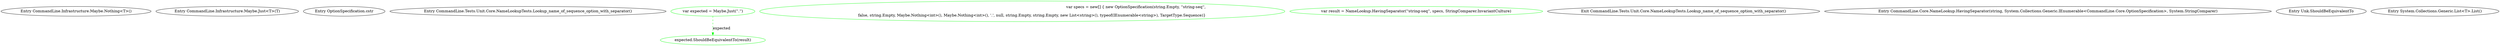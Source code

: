 digraph  {
m1_8 [cluster="CommandLine.Infrastructure.Maybe.Nothing<T>()", file="ParserResultExtensionsTests.cs", label="Entry CommandLine.Infrastructure.Maybe.Nothing<T>()", span="63-63"];
m1_6 [cluster="CommandLine.Infrastructure.Maybe.Just<T>(T)", file="ParserResultExtensionsTests.cs", label="Entry CommandLine.Infrastructure.Maybe.Just<T>(T)", span="68-68"];
m1_7 [cluster="OptionSpecification.cstr", file="ParserResultExtensionsTests.cs", label="Entry OptionSpecification.cstr", span=""];
m1_0 [cluster="CommandLine.Tests.Unit.Core.NameLookupTests.Lookup_name_of_sequence_option_with_separator()", file="ParserResultExtensionsTests.cs", label="Entry CommandLine.Tests.Unit.Core.NameLookupTests.Lookup_name_of_sequence_option_with_separator()", span="14-14"];
m1_1 [cluster="CommandLine.Tests.Unit.Core.NameLookupTests.Lookup_name_of_sequence_option_with_separator()", color=green, community=0, file="ParserResultExtensionsTests.cs", label="var expected = Maybe.Just(''.'')", prediction=0, span="17-17"];
m1_2 [cluster="CommandLine.Tests.Unit.Core.NameLookupTests.Lookup_name_of_sequence_option_with_separator()", color=green, community=0, file="ParserResultExtensionsTests.cs", label="var specs = new[] { new OptionSpecification(string.Empty, ''string-seq'',\r\n                false, string.Empty, Maybe.Nothing<int>(), Maybe.Nothing<int>(), '.', null, string.Empty, string.Empty, new List<string>(), typeof(IEnumerable<string>), TargetType.Sequence)}", prediction=1, span="18-19"];
m1_4 [cluster="CommandLine.Tests.Unit.Core.NameLookupTests.Lookup_name_of_sequence_option_with_separator()", color=green, community=0, file="ParserResultExtensionsTests.cs", label="expected.ShouldBeEquivalentTo(result)", prediction=0, span="25-25"];
m1_3 [cluster="CommandLine.Tests.Unit.Core.NameLookupTests.Lookup_name_of_sequence_option_with_separator()", color=green, community=0, file="ParserResultExtensionsTests.cs", label="var result = NameLookup.HavingSeparator(''string-seq'', specs, StringComparer.InvariantCulture)", prediction=3, span="22-22"];
m1_5 [cluster="CommandLine.Tests.Unit.Core.NameLookupTests.Lookup_name_of_sequence_option_with_separator()", file="ParserResultExtensionsTests.cs", label="Exit CommandLine.Tests.Unit.Core.NameLookupTests.Lookup_name_of_sequence_option_with_separator()", span="14-14"];
m1_10 [cluster="CommandLine.Core.NameLookup.HavingSeparator(string, System.Collections.Generic.IEnumerable<CommandLine.Core.OptionSpecification>, System.StringComparer)", file="ParserResultExtensionsTests.cs", label="Entry CommandLine.Core.NameLookup.HavingSeparator(string, System.Collections.Generic.IEnumerable<CommandLine.Core.OptionSpecification>, System.StringComparer)", span="16-16"];
m1_11 [cluster="Unk.ShouldBeEquivalentTo", file="ParserResultExtensionsTests.cs", label="Entry Unk.ShouldBeEquivalentTo", span=""];
m1_9 [cluster="System.Collections.Generic.List<T>.List()", file="ParserResultExtensionsTests.cs", label="Entry System.Collections.Generic.List<T>.List()", span="0-0"];
m1_1 -> m1_4  [color=green, key=1, label=expected, style=dashed];
}
